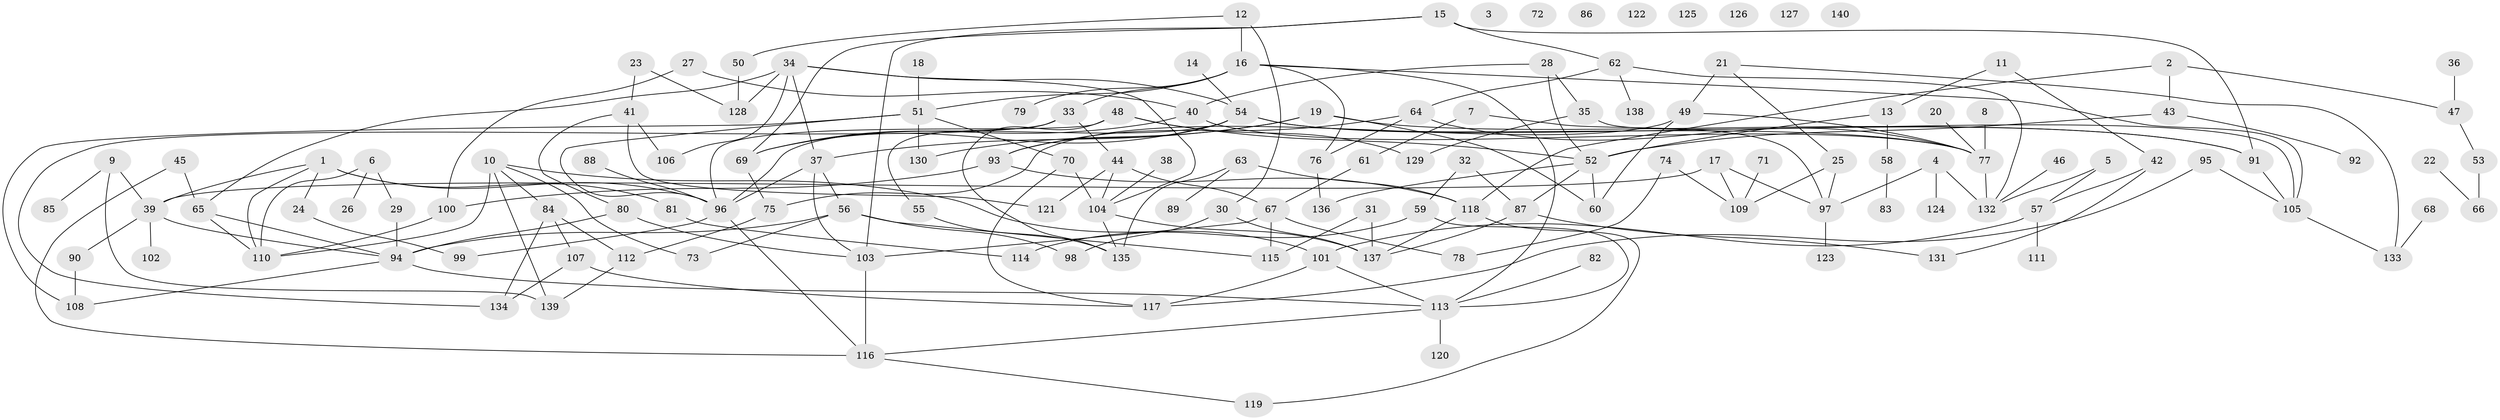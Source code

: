 // coarse degree distribution, {10: 0.027777777777777776, 7: 0.08333333333333333, 4: 0.16666666666666666, 2: 0.19444444444444445, 13: 0.027777777777777776, 3: 0.2222222222222222, 5: 0.05555555555555555, 18: 0.027777777777777776, 1: 0.1111111111111111, 6: 0.08333333333333333}
// Generated by graph-tools (version 1.1) at 2025/48/03/04/25 22:48:00]
// undirected, 140 vertices, 202 edges
graph export_dot {
  node [color=gray90,style=filled];
  1;
  2;
  3;
  4;
  5;
  6;
  7;
  8;
  9;
  10;
  11;
  12;
  13;
  14;
  15;
  16;
  17;
  18;
  19;
  20;
  21;
  22;
  23;
  24;
  25;
  26;
  27;
  28;
  29;
  30;
  31;
  32;
  33;
  34;
  35;
  36;
  37;
  38;
  39;
  40;
  41;
  42;
  43;
  44;
  45;
  46;
  47;
  48;
  49;
  50;
  51;
  52;
  53;
  54;
  55;
  56;
  57;
  58;
  59;
  60;
  61;
  62;
  63;
  64;
  65;
  66;
  67;
  68;
  69;
  70;
  71;
  72;
  73;
  74;
  75;
  76;
  77;
  78;
  79;
  80;
  81;
  82;
  83;
  84;
  85;
  86;
  87;
  88;
  89;
  90;
  91;
  92;
  93;
  94;
  95;
  96;
  97;
  98;
  99;
  100;
  101;
  102;
  103;
  104;
  105;
  106;
  107;
  108;
  109;
  110;
  111;
  112;
  113;
  114;
  115;
  116;
  117;
  118;
  119;
  120;
  121;
  122;
  123;
  124;
  125;
  126;
  127;
  128;
  129;
  130;
  131;
  132;
  133;
  134;
  135;
  136;
  137;
  138;
  139;
  140;
  1 -- 24;
  1 -- 39;
  1 -- 81;
  1 -- 96;
  1 -- 110;
  2 -- 43;
  2 -- 47;
  2 -- 118;
  4 -- 97;
  4 -- 124;
  4 -- 132;
  5 -- 57;
  5 -- 132;
  6 -- 26;
  6 -- 29;
  6 -- 110;
  7 -- 61;
  7 -- 97;
  8 -- 77;
  9 -- 39;
  9 -- 85;
  9 -- 139;
  10 -- 73;
  10 -- 84;
  10 -- 101;
  10 -- 110;
  10 -- 139;
  11 -- 13;
  11 -- 42;
  12 -- 16;
  12 -- 30;
  12 -- 50;
  13 -- 52;
  13 -- 58;
  14 -- 54;
  15 -- 62;
  15 -- 69;
  15 -- 91;
  15 -- 103;
  16 -- 33;
  16 -- 51;
  16 -- 76;
  16 -- 79;
  16 -- 105;
  16 -- 113;
  17 -- 39;
  17 -- 97;
  17 -- 109;
  18 -- 51;
  19 -- 37;
  19 -- 60;
  19 -- 91;
  19 -- 130;
  20 -- 77;
  21 -- 25;
  21 -- 49;
  21 -- 133;
  22 -- 66;
  23 -- 41;
  23 -- 128;
  24 -- 99;
  25 -- 97;
  25 -- 109;
  27 -- 40;
  27 -- 100;
  28 -- 35;
  28 -- 40;
  28 -- 52;
  29 -- 94;
  30 -- 98;
  30 -- 137;
  31 -- 115;
  31 -- 137;
  32 -- 59;
  32 -- 87;
  33 -- 44;
  33 -- 55;
  33 -- 134;
  34 -- 37;
  34 -- 54;
  34 -- 65;
  34 -- 104;
  34 -- 106;
  34 -- 128;
  35 -- 105;
  35 -- 129;
  36 -- 47;
  37 -- 56;
  37 -- 96;
  37 -- 103;
  38 -- 104;
  39 -- 90;
  39 -- 94;
  39 -- 102;
  40 -- 69;
  40 -- 77;
  41 -- 80;
  41 -- 106;
  41 -- 121;
  42 -- 57;
  42 -- 131;
  43 -- 52;
  43 -- 92;
  44 -- 67;
  44 -- 104;
  44 -- 121;
  45 -- 65;
  45 -- 116;
  46 -- 132;
  47 -- 53;
  48 -- 52;
  48 -- 96;
  48 -- 129;
  48 -- 135;
  49 -- 60;
  49 -- 75;
  49 -- 77;
  50 -- 128;
  51 -- 70;
  51 -- 96;
  51 -- 108;
  51 -- 130;
  52 -- 60;
  52 -- 87;
  52 -- 136;
  53 -- 66;
  54 -- 69;
  54 -- 77;
  54 -- 91;
  54 -- 93;
  54 -- 96;
  55 -- 135;
  56 -- 73;
  56 -- 94;
  56 -- 98;
  56 -- 115;
  57 -- 101;
  57 -- 111;
  58 -- 83;
  59 -- 113;
  59 -- 114;
  61 -- 67;
  62 -- 64;
  62 -- 132;
  62 -- 138;
  63 -- 89;
  63 -- 118;
  63 -- 135;
  64 -- 76;
  64 -- 77;
  64 -- 93;
  65 -- 94;
  65 -- 110;
  67 -- 78;
  67 -- 103;
  67 -- 115;
  68 -- 133;
  69 -- 75;
  70 -- 104;
  70 -- 117;
  71 -- 109;
  74 -- 78;
  74 -- 109;
  75 -- 112;
  76 -- 136;
  77 -- 132;
  80 -- 94;
  80 -- 103;
  81 -- 114;
  82 -- 113;
  84 -- 107;
  84 -- 112;
  84 -- 134;
  87 -- 131;
  87 -- 137;
  88 -- 96;
  90 -- 108;
  91 -- 105;
  93 -- 100;
  93 -- 118;
  94 -- 108;
  94 -- 113;
  95 -- 105;
  95 -- 117;
  96 -- 99;
  96 -- 116;
  97 -- 123;
  100 -- 110;
  101 -- 113;
  101 -- 117;
  103 -- 116;
  104 -- 135;
  104 -- 137;
  105 -- 133;
  107 -- 117;
  107 -- 134;
  112 -- 139;
  113 -- 116;
  113 -- 120;
  116 -- 119;
  118 -- 119;
  118 -- 137;
}

